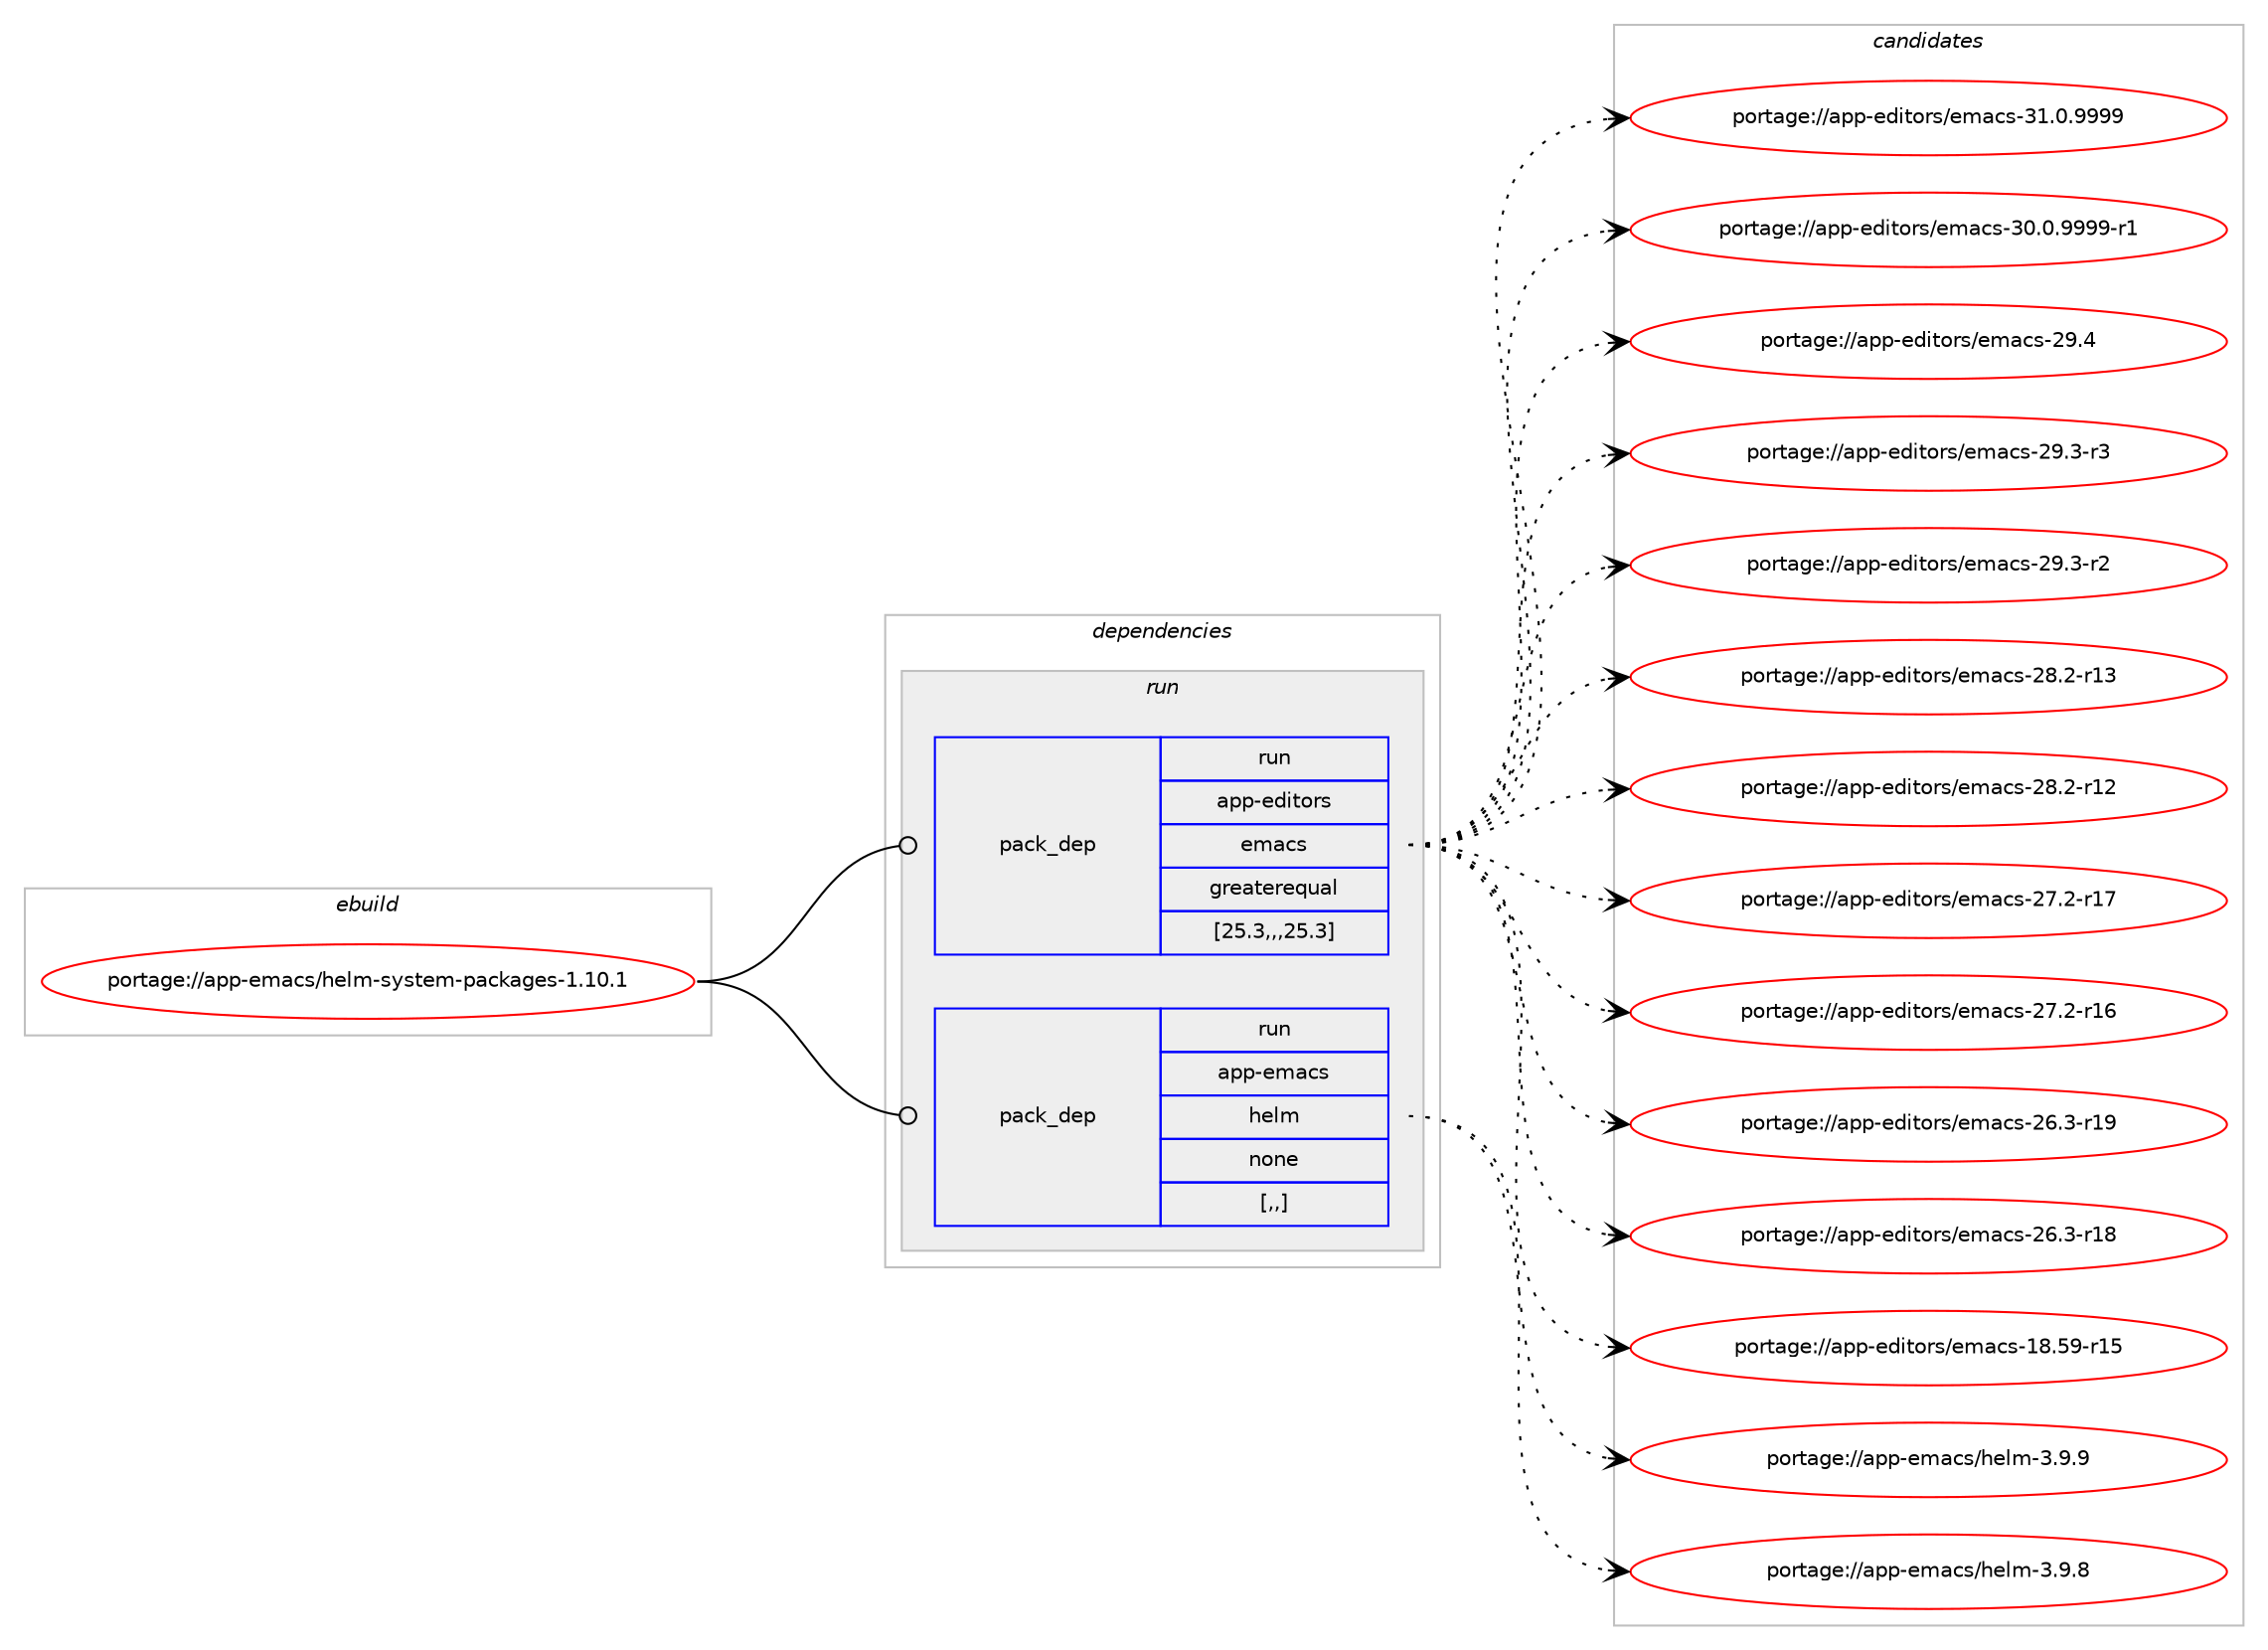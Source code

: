 digraph prolog {

# *************
# Graph options
# *************

newrank=true;
concentrate=true;
compound=true;
graph [rankdir=LR,fontname=Helvetica,fontsize=10,ranksep=1.5];#, ranksep=2.5, nodesep=0.2];
edge  [arrowhead=vee];
node  [fontname=Helvetica,fontsize=10];

# **********
# The ebuild
# **********

subgraph cluster_leftcol {
color=gray;
label=<<i>ebuild</i>>;
id [label="portage://app-emacs/helm-system-packages-1.10.1", color=red, width=4, href="../app-emacs/helm-system-packages-1.10.1.svg"];
}

# ****************
# The dependencies
# ****************

subgraph cluster_midcol {
color=gray;
label=<<i>dependencies</i>>;
subgraph cluster_compile {
fillcolor="#eeeeee";
style=filled;
label=<<i>compile</i>>;
}
subgraph cluster_compileandrun {
fillcolor="#eeeeee";
style=filled;
label=<<i>compile and run</i>>;
}
subgraph cluster_run {
fillcolor="#eeeeee";
style=filled;
label=<<i>run</i>>;
subgraph pack16516 {
dependency22841 [label=<<TABLE BORDER="0" CELLBORDER="1" CELLSPACING="0" CELLPADDING="4" WIDTH="220"><TR><TD ROWSPAN="6" CELLPADDING="30">pack_dep</TD></TR><TR><TD WIDTH="110">run</TD></TR><TR><TD>app-editors</TD></TR><TR><TD>emacs</TD></TR><TR><TD>greaterequal</TD></TR><TR><TD>[25.3,,,25.3]</TD></TR></TABLE>>, shape=none, color=blue];
}
id:e -> dependency22841:w [weight=20,style="solid",arrowhead="odot"];
subgraph pack16517 {
dependency22842 [label=<<TABLE BORDER="0" CELLBORDER="1" CELLSPACING="0" CELLPADDING="4" WIDTH="220"><TR><TD ROWSPAN="6" CELLPADDING="30">pack_dep</TD></TR><TR><TD WIDTH="110">run</TD></TR><TR><TD>app-emacs</TD></TR><TR><TD>helm</TD></TR><TR><TD>none</TD></TR><TR><TD>[,,]</TD></TR></TABLE>>, shape=none, color=blue];
}
id:e -> dependency22842:w [weight=20,style="solid",arrowhead="odot"];
}
}

# **************
# The candidates
# **************

subgraph cluster_choices {
rank=same;
color=gray;
label=<<i>candidates</i>>;

subgraph choice16516 {
color=black;
nodesep=1;
choice971121124510110010511611111411547101109979911545514946484657575757 [label="portage://app-editors/emacs-31.0.9999", color=red, width=4,href="../app-editors/emacs-31.0.9999.svg"];
choice9711211245101100105116111114115471011099799115455148464846575757574511449 [label="portage://app-editors/emacs-30.0.9999-r1", color=red, width=4,href="../app-editors/emacs-30.0.9999-r1.svg"];
choice97112112451011001051161111141154710110997991154550574652 [label="portage://app-editors/emacs-29.4", color=red, width=4,href="../app-editors/emacs-29.4.svg"];
choice971121124510110010511611111411547101109979911545505746514511451 [label="portage://app-editors/emacs-29.3-r3", color=red, width=4,href="../app-editors/emacs-29.3-r3.svg"];
choice971121124510110010511611111411547101109979911545505746514511450 [label="portage://app-editors/emacs-29.3-r2", color=red, width=4,href="../app-editors/emacs-29.3-r2.svg"];
choice97112112451011001051161111141154710110997991154550564650451144951 [label="portage://app-editors/emacs-28.2-r13", color=red, width=4,href="../app-editors/emacs-28.2-r13.svg"];
choice97112112451011001051161111141154710110997991154550564650451144950 [label="portage://app-editors/emacs-28.2-r12", color=red, width=4,href="../app-editors/emacs-28.2-r12.svg"];
choice97112112451011001051161111141154710110997991154550554650451144955 [label="portage://app-editors/emacs-27.2-r17", color=red, width=4,href="../app-editors/emacs-27.2-r17.svg"];
choice97112112451011001051161111141154710110997991154550554650451144954 [label="portage://app-editors/emacs-27.2-r16", color=red, width=4,href="../app-editors/emacs-27.2-r16.svg"];
choice97112112451011001051161111141154710110997991154550544651451144957 [label="portage://app-editors/emacs-26.3-r19", color=red, width=4,href="../app-editors/emacs-26.3-r19.svg"];
choice97112112451011001051161111141154710110997991154550544651451144956 [label="portage://app-editors/emacs-26.3-r18", color=red, width=4,href="../app-editors/emacs-26.3-r18.svg"];
choice9711211245101100105116111114115471011099799115454956465357451144953 [label="portage://app-editors/emacs-18.59-r15", color=red, width=4,href="../app-editors/emacs-18.59-r15.svg"];
dependency22841:e -> choice971121124510110010511611111411547101109979911545514946484657575757:w [style=dotted,weight="100"];
dependency22841:e -> choice9711211245101100105116111114115471011099799115455148464846575757574511449:w [style=dotted,weight="100"];
dependency22841:e -> choice97112112451011001051161111141154710110997991154550574652:w [style=dotted,weight="100"];
dependency22841:e -> choice971121124510110010511611111411547101109979911545505746514511451:w [style=dotted,weight="100"];
dependency22841:e -> choice971121124510110010511611111411547101109979911545505746514511450:w [style=dotted,weight="100"];
dependency22841:e -> choice97112112451011001051161111141154710110997991154550564650451144951:w [style=dotted,weight="100"];
dependency22841:e -> choice97112112451011001051161111141154710110997991154550564650451144950:w [style=dotted,weight="100"];
dependency22841:e -> choice97112112451011001051161111141154710110997991154550554650451144955:w [style=dotted,weight="100"];
dependency22841:e -> choice97112112451011001051161111141154710110997991154550554650451144954:w [style=dotted,weight="100"];
dependency22841:e -> choice97112112451011001051161111141154710110997991154550544651451144957:w [style=dotted,weight="100"];
dependency22841:e -> choice97112112451011001051161111141154710110997991154550544651451144956:w [style=dotted,weight="100"];
dependency22841:e -> choice9711211245101100105116111114115471011099799115454956465357451144953:w [style=dotted,weight="100"];
}
subgraph choice16517 {
color=black;
nodesep=1;
choice9711211245101109979911547104101108109455146574657 [label="portage://app-emacs/helm-3.9.9", color=red, width=4,href="../app-emacs/helm-3.9.9.svg"];
choice9711211245101109979911547104101108109455146574656 [label="portage://app-emacs/helm-3.9.8", color=red, width=4,href="../app-emacs/helm-3.9.8.svg"];
dependency22842:e -> choice9711211245101109979911547104101108109455146574657:w [style=dotted,weight="100"];
dependency22842:e -> choice9711211245101109979911547104101108109455146574656:w [style=dotted,weight="100"];
}
}

}

